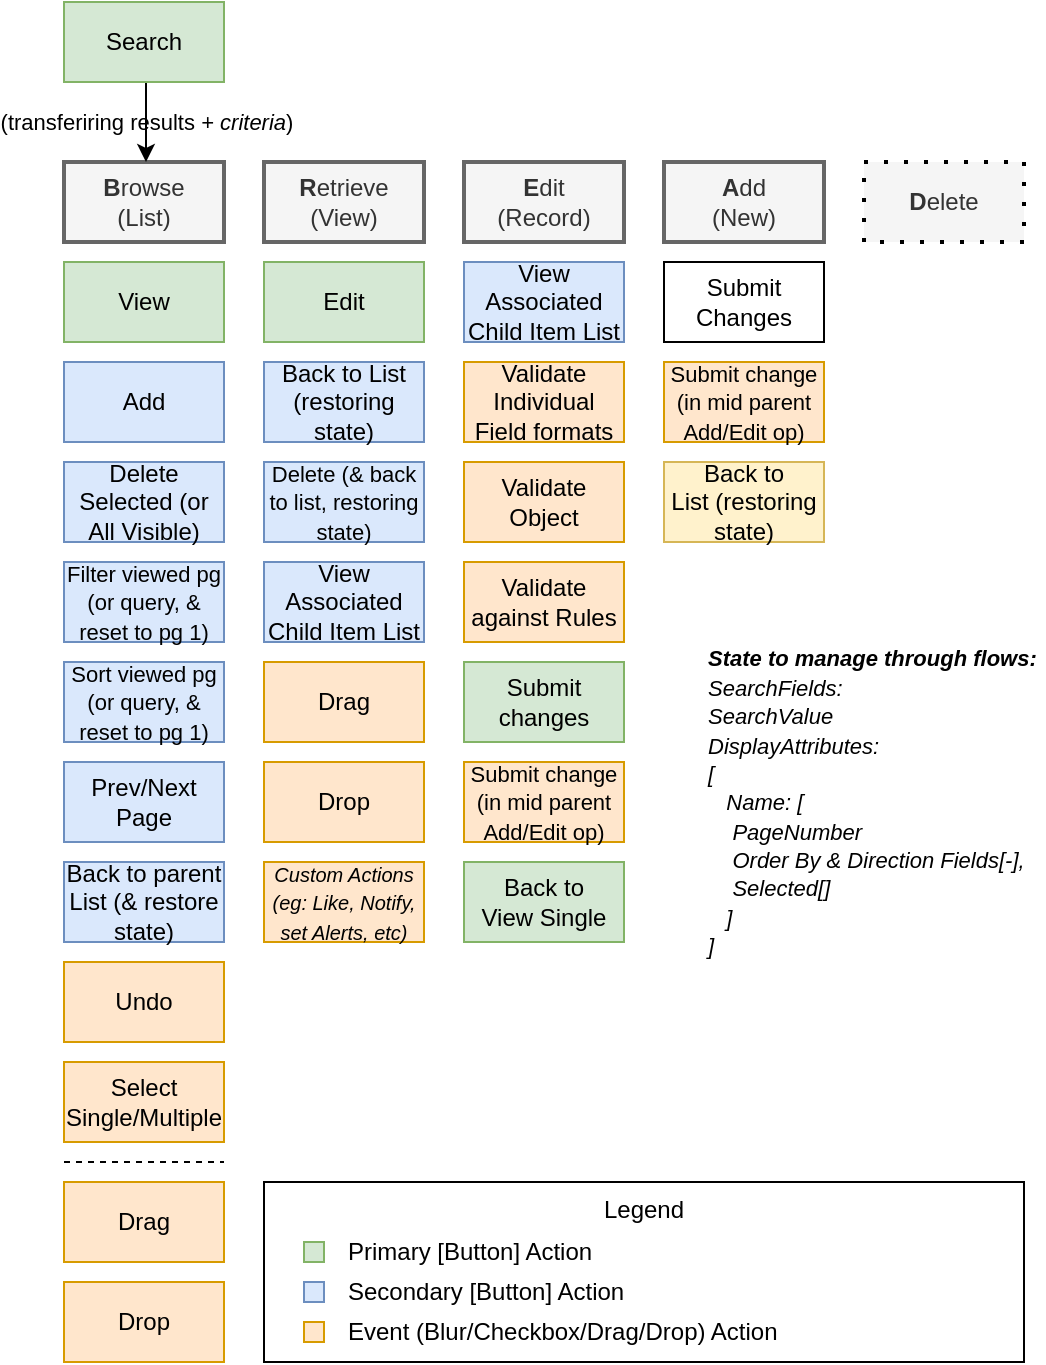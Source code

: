 <mxfile version="20.8.16" type="device"><diagram id="lGy_W-LIVrvBgTCHYEud" name="Page-1"><mxGraphModel dx="1108" dy="762" grid="1" gridSize="10" guides="1" tooltips="1" connect="1" arrows="1" fold="1" page="1" pageScale="1" pageWidth="827" pageHeight="1169" math="0" shadow="0"><root><mxCell id="0"/><mxCell id="1" parent="0"/><mxCell id="YtkJG8UlPA81THBfX6r_-8" value="Legend" style="rounded=0;whiteSpace=wrap;html=1;verticalAlign=top;" vertex="1" parent="1"><mxGeometry x="260" y="790" width="380" height="90" as="geometry"/></mxCell><mxCell id="XsPLADcKr1cv5kVhp01Y-1" value="&lt;b&gt;B&lt;/b&gt;rowse&lt;br&gt;(List)" style="rounded=0;whiteSpace=wrap;html=1;fillColor=#f5f5f5;strokeColor=#666666;fontColor=#333333;strokeWidth=2;" parent="1" vertex="1"><mxGeometry x="160" y="280" width="80" height="40" as="geometry"/></mxCell><mxCell id="XsPLADcKr1cv5kVhp01Y-2" value="&lt;b&gt;R&lt;/b&gt;etrieve&lt;br&gt;(View)" style="rounded=0;whiteSpace=wrap;html=1;fillColor=#f5f5f5;strokeColor=#666666;fontColor=#333333;strokeWidth=2;" parent="1" vertex="1"><mxGeometry x="260" y="280" width="80" height="40" as="geometry"/></mxCell><mxCell id="XsPLADcKr1cv5kVhp01Y-3" value="&lt;b&gt;E&lt;/b&gt;dit&lt;br&gt;(Record)" style="rounded=0;whiteSpace=wrap;html=1;fillColor=#f5f5f5;strokeColor=#666666;fontColor=#333333;strokeWidth=2;" parent="1" vertex="1"><mxGeometry x="360" y="280" width="80" height="40" as="geometry"/></mxCell><mxCell id="XsPLADcKr1cv5kVhp01Y-4" value="&lt;b&gt;A&lt;/b&gt;dd&lt;br&gt;(New)" style="rounded=0;whiteSpace=wrap;html=1;fillColor=#f5f5f5;strokeColor=#666666;fontColor=#333333;strokeWidth=2;" parent="1" vertex="1"><mxGeometry x="460" y="280" width="80" height="40" as="geometry"/></mxCell><mxCell id="XsPLADcKr1cv5kVhp01Y-5" value="&lt;b&gt;D&lt;/b&gt;elete" style="rounded=0;whiteSpace=wrap;html=1;dashed=1;fillColor=#f5f5f5;fontColor=#333333;dashPattern=1 4;strokeWidth=2;" parent="1" vertex="1"><mxGeometry x="560" y="280" width="80" height="40" as="geometry"/></mxCell><mxCell id="XsPLADcKr1cv5kVhp01Y-6" value="View" style="rounded=0;whiteSpace=wrap;html=1;fillColor=#d5e8d4;strokeColor=#82b366;" parent="1" vertex="1"><mxGeometry x="160" y="330" width="80" height="40" as="geometry"/></mxCell><mxCell id="XsPLADcKr1cv5kVhp01Y-7" value="(transferiring results &lt;i&gt;+ criteria&lt;/i&gt;)" style="edgeStyle=orthogonalEdgeStyle;rounded=0;orthogonalLoop=1;jettySize=auto;html=1;labelBackgroundColor=none;" parent="1" edge="1"><mxGeometry relative="1" as="geometry"><mxPoint x="201" y="240" as="sourcePoint"/><mxPoint x="201" y="280" as="targetPoint"/><Array as="points"><mxPoint x="201" y="260"/><mxPoint x="201" y="260"/></Array></mxGeometry></mxCell><mxCell id="XsPLADcKr1cv5kVhp01Y-8" value="Search" style="rounded=0;whiteSpace=wrap;html=1;fillColor=#d5e8d4;strokeColor=#82b366;" parent="1" vertex="1"><mxGeometry x="160" y="200" width="80" height="40" as="geometry"/></mxCell><mxCell id="XsPLADcKr1cv5kVhp01Y-9" value="Edit" style="rounded=0;whiteSpace=wrap;html=1;fillColor=#d5e8d4;strokeColor=#82b366;" parent="1" vertex="1"><mxGeometry x="260" y="330" width="80" height="40" as="geometry"/></mxCell><mxCell id="XsPLADcKr1cv5kVhp01Y-10" value="Add" style="rounded=0;whiteSpace=wrap;html=1;fillColor=#dae8fc;strokeColor=#6c8ebf;" parent="1" vertex="1"><mxGeometry x="160" y="380" width="80" height="40" as="geometry"/></mxCell><mxCell id="XsPLADcKr1cv5kVhp01Y-11" value="" style="rounded=0;whiteSpace=wrap;html=1;fillColor=#dae8fc;strokeColor=#6c8ebf;" parent="1" vertex="1"><mxGeometry x="280" y="840" width="10" height="10" as="geometry"/></mxCell><mxCell id="XsPLADcKr1cv5kVhp01Y-12" value="Back to List (restoring state)" style="rounded=0;whiteSpace=wrap;html=1;fillColor=#dae8fc;strokeColor=#6c8ebf;" parent="1" vertex="1"><mxGeometry x="260" y="380" width="80" height="40" as="geometry"/></mxCell><mxCell id="XsPLADcKr1cv5kVhp01Y-13" value="Undo" style="rounded=0;whiteSpace=wrap;html=1;fillColor=#ffe6cc;strokeColor=#d79b00;" parent="1" vertex="1"><mxGeometry x="160" y="680" width="80" height="40" as="geometry"/></mxCell><mxCell id="XsPLADcKr1cv5kVhp01Y-14" value="Back to &lt;br&gt;View Single" style="rounded=0;whiteSpace=wrap;html=1;fillColor=#d5e8d4;strokeColor=#82b366;" parent="1" vertex="1"><mxGeometry x="360" y="630" width="80" height="40" as="geometry"/></mxCell><mxCell id="XsPLADcKr1cv5kVhp01Y-15" value="View Associated Child Item List" style="rounded=0;whiteSpace=wrap;html=1;fillColor=#dae8fc;strokeColor=#6c8ebf;" parent="1" vertex="1"><mxGeometry x="260" y="480" width="80" height="40" as="geometry"/></mxCell><mxCell id="XsPLADcKr1cv5kVhp01Y-16" value="&lt;font style=&quot;font-size: 11px&quot;&gt;Submit change (in mid parent Add/Edit op)&lt;/font&gt;" style="rounded=0;whiteSpace=wrap;html=1;fillColor=#ffe6cc;strokeColor=#d79b00;" parent="1" vertex="1"><mxGeometry x="360" y="580" width="80" height="40" as="geometry"/></mxCell><mxCell id="XsPLADcKr1cv5kVhp01Y-17" value="Submit Changes" style="rounded=0;whiteSpace=wrap;html=1;" parent="1" vertex="1"><mxGeometry x="460" y="330" width="80" height="40" as="geometry"/></mxCell><mxCell id="XsPLADcKr1cv5kVhp01Y-18" value="Submit changes" style="rounded=0;whiteSpace=wrap;html=1;fillColor=#d5e8d4;strokeColor=#82b366;" parent="1" vertex="1"><mxGeometry x="360" y="530" width="80" height="40" as="geometry"/></mxCell><mxCell id="XsPLADcKr1cv5kVhp01Y-19" value="View Associated Child Item List" style="rounded=0;whiteSpace=wrap;html=1;fillColor=#dae8fc;strokeColor=#6c8ebf;" parent="1" vertex="1"><mxGeometry x="360" y="330" width="80" height="40" as="geometry"/></mxCell><mxCell id="XsPLADcKr1cv5kVhp01Y-20" value="&lt;font style=&quot;font-size: 11px&quot;&gt;Submit change (in mid parent Add/Edit op)&lt;/font&gt;" style="rounded=0;whiteSpace=wrap;html=1;fillColor=#ffe6cc;strokeColor=#d79b00;" parent="1" vertex="1"><mxGeometry x="460" y="380" width="80" height="40" as="geometry"/></mxCell><mxCell id="XsPLADcKr1cv5kVhp01Y-21" value="Back to &lt;br&gt;List (restoring state)" style="rounded=0;whiteSpace=wrap;html=1;fillColor=#fff2cc;strokeColor=#d6b656;" parent="1" vertex="1"><mxGeometry x="460" y="430" width="80" height="40" as="geometry"/></mxCell><mxCell id="XsPLADcKr1cv5kVhp01Y-22" value="&lt;font style=&quot;font-size: 11px&quot;&gt;Delete (&amp;amp; back to list, restoring state)&lt;/font&gt;" style="rounded=0;whiteSpace=wrap;html=1;fillColor=#dae8fc;strokeColor=#6c8ebf;" parent="1" vertex="1"><mxGeometry x="260" y="430" width="80" height="40" as="geometry"/></mxCell><mxCell id="XsPLADcKr1cv5kVhp01Y-23" value="Delete Selected (or All Visible)" style="rounded=0;whiteSpace=wrap;html=1;fillColor=#dae8fc;strokeColor=#6c8ebf;" parent="1" vertex="1"><mxGeometry x="160" y="430" width="80" height="40" as="geometry"/></mxCell><mxCell id="XsPLADcKr1cv5kVhp01Y-24" value="&lt;font style=&quot;font-size: 11px&quot;&gt;Filter viewed pg (or query, &amp;amp; reset to pg 1)&lt;/font&gt;" style="rounded=0;whiteSpace=wrap;html=1;fillColor=#dae8fc;strokeColor=#6c8ebf;" parent="1" vertex="1"><mxGeometry x="160" y="480" width="80" height="40" as="geometry"/></mxCell><mxCell id="XsPLADcKr1cv5kVhp01Y-25" value="Prev/Next Page" style="rounded=0;whiteSpace=wrap;html=1;fillColor=#dae8fc;strokeColor=#6c8ebf;" parent="1" vertex="1"><mxGeometry x="160" y="580" width="80" height="40" as="geometry"/></mxCell><mxCell id="XsPLADcKr1cv5kVhp01Y-26" value="&lt;span style=&quot;font-size: 11px&quot;&gt;Sort viewed pg (or query, &amp;amp; reset to pg 1)&lt;/span&gt;" style="rounded=0;whiteSpace=wrap;html=1;fillColor=#dae8fc;strokeColor=#6c8ebf;" parent="1" vertex="1"><mxGeometry x="160" y="530" width="80" height="40" as="geometry"/></mxCell><mxCell id="XsPLADcKr1cv5kVhp01Y-27" value="Back to parent List (&amp;amp; restore state)" style="rounded=0;whiteSpace=wrap;html=1;fillColor=#dae8fc;strokeColor=#6c8ebf;" parent="1" vertex="1"><mxGeometry x="160" y="630" width="80" height="40" as="geometry"/></mxCell><mxCell id="XsPLADcKr1cv5kVhp01Y-28" value="Validate Individual Field formats" style="rounded=0;whiteSpace=wrap;html=1;fillColor=#ffe6cc;strokeColor=#d79b00;" parent="1" vertex="1"><mxGeometry x="360" y="380" width="80" height="40" as="geometry"/></mxCell><mxCell id="XsPLADcKr1cv5kVhp01Y-29" value="Validate Object" style="rounded=0;whiteSpace=wrap;html=1;fillColor=#ffe6cc;strokeColor=#d79b00;" parent="1" vertex="1"><mxGeometry x="360" y="430" width="80" height="40" as="geometry"/></mxCell><mxCell id="XsPLADcKr1cv5kVhp01Y-30" value="Validate against Rules" style="rounded=0;whiteSpace=wrap;html=1;fillColor=#ffe6cc;strokeColor=#d79b00;" parent="1" vertex="1"><mxGeometry x="360" y="480" width="80" height="40" as="geometry"/></mxCell><mxCell id="XsPLADcKr1cv5kVhp01Y-31" value="&lt;font style=&quot;font-size: 11px&quot;&gt;&lt;i&gt;&lt;b&gt;State to manage through flows:&lt;br&gt;&lt;/b&gt;SearchFields:&lt;br&gt;SearchValue&lt;br&gt;DisplayAttributes:&lt;br&gt;[ &lt;br&gt;&amp;nbsp; &amp;nbsp;Name: [&lt;br&gt;&amp;nbsp; &amp;nbsp; PageNumber&lt;br&gt;&amp;nbsp; &amp;nbsp; Order By &amp;amp; Direction Fields[-],&lt;br&gt;&amp;nbsp; &amp;nbsp; Selected[]&lt;br&gt;&amp;nbsp; &amp;nbsp;]&lt;br&gt;]&lt;/i&gt;&lt;/font&gt;" style="text;html=1;strokeColor=none;fillColor=none;align=left;verticalAlign=middle;whiteSpace=wrap;rounded=0;dashed=1;dashPattern=1 4;" parent="1" vertex="1"><mxGeometry x="480" y="520" width="170" height="160" as="geometry"/></mxCell><mxCell id="XsPLADcKr1cv5kVhp01Y-32" value="&lt;font style=&quot;font-size: 10px&quot;&gt;Custom Actions&lt;br&gt;(eg: Like, Notify, set Alerts, etc)&lt;/font&gt;" style="rounded=0;whiteSpace=wrap;html=1;fillColor=#ffe6cc;strokeColor=#d79b00;fontStyle=2" parent="1" vertex="1"><mxGeometry x="260" y="630" width="80" height="40" as="geometry"/></mxCell><mxCell id="XsPLADcKr1cv5kVhp01Y-33" value="&lt;span style=&quot;font-size: 12px;&quot;&gt;Drag&lt;/span&gt;" style="rounded=0;whiteSpace=wrap;html=1;fillColor=#ffe6cc;strokeColor=#d79b00;fontStyle=0;fontSize=12;" parent="1" vertex="1"><mxGeometry x="260" y="530" width="80" height="40" as="geometry"/></mxCell><mxCell id="XsPLADcKr1cv5kVhp01Y-34" value="&lt;span style=&quot;font-size: 12px;&quot;&gt;Drop&lt;/span&gt;" style="rounded=0;whiteSpace=wrap;html=1;fillColor=#ffe6cc;strokeColor=#d79b00;fontStyle=0;fontSize=12;" parent="1" vertex="1"><mxGeometry x="260" y="580" width="80" height="40" as="geometry"/></mxCell><mxCell id="XsPLADcKr1cv5kVhp01Y-35" value="&lt;span style=&quot;font-size: 12px;&quot;&gt;Drop&lt;/span&gt;" style="rounded=0;whiteSpace=wrap;html=1;fillColor=#ffe6cc;strokeColor=#d79b00;fontStyle=0;fontSize=12;" parent="1" vertex="1"><mxGeometry x="160" y="840" width="80" height="40" as="geometry"/></mxCell><mxCell id="XsPLADcKr1cv5kVhp01Y-36" value="&lt;span style=&quot;font-size: 12px;&quot;&gt;Drag&lt;/span&gt;" style="rounded=0;whiteSpace=wrap;html=1;fillColor=#ffe6cc;strokeColor=#d79b00;fontStyle=0;fontSize=12;" parent="1" vertex="1"><mxGeometry x="160" y="790" width="80" height="40" as="geometry"/></mxCell><mxCell id="XsPLADcKr1cv5kVhp01Y-37" value="&lt;span style=&quot;font-size: 12px&quot;&gt;Select Single/Multiple&lt;/span&gt;" style="rounded=0;whiteSpace=wrap;html=1;fillColor=#ffe6cc;strokeColor=#d79b00;fontStyle=0;fontSize=12;" parent="1" vertex="1"><mxGeometry x="160" y="730" width="80" height="40" as="geometry"/></mxCell><mxCell id="XsPLADcKr1cv5kVhp01Y-38" value="" style="endArrow=none;dashed=1;html=1;labelBackgroundColor=none;fontSize=12;" parent="1" edge="1"><mxGeometry width="50" height="50" relative="1" as="geometry"><mxPoint x="160" y="780" as="sourcePoint"/><mxPoint x="240" y="780" as="targetPoint"/></mxGeometry></mxCell><mxCell id="YtkJG8UlPA81THBfX6r_-1" value="" style="rounded=0;whiteSpace=wrap;html=1;fillColor=#d5e8d4;strokeColor=#82b366;" vertex="1" parent="1"><mxGeometry x="280" y="820" width="10" height="10" as="geometry"/></mxCell><mxCell id="YtkJG8UlPA81THBfX6r_-2" value="" style="rounded=0;whiteSpace=wrap;html=1;fillColor=#ffe6cc;strokeColor=#d79b00;" vertex="1" parent="1"><mxGeometry x="280" y="860" width="10" height="10" as="geometry"/></mxCell><mxCell id="YtkJG8UlPA81THBfX6r_-4" value="Primary [Button] Action" style="text;html=1;strokeColor=none;fillColor=none;align=left;verticalAlign=middle;whiteSpace=wrap;rounded=0;" vertex="1" parent="1"><mxGeometry x="300" y="820" width="180" height="10" as="geometry"/></mxCell><mxCell id="YtkJG8UlPA81THBfX6r_-5" value="Secondary [Button] Action" style="text;html=1;strokeColor=none;fillColor=none;align=left;verticalAlign=middle;whiteSpace=wrap;rounded=0;" vertex="1" parent="1"><mxGeometry x="300" y="840" width="180" height="10" as="geometry"/></mxCell><mxCell id="YtkJG8UlPA81THBfX6r_-6" value="Event (Blur/Checkbox/Drag/Drop) Action" style="text;html=1;strokeColor=none;fillColor=none;align=left;verticalAlign=middle;whiteSpace=wrap;rounded=0;" vertex="1" parent="1"><mxGeometry x="300" y="860" width="230" height="10" as="geometry"/></mxCell></root></mxGraphModel></diagram></mxfile>